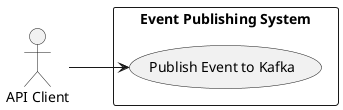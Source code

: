 @startuml
left to right direction
actor "API Client" as client
rectangle "Event Publishing System" {
  usecase "Publish Event to Kafka" as UC_PublishEvent
}
client --> UC_PublishEvent
@enduml
